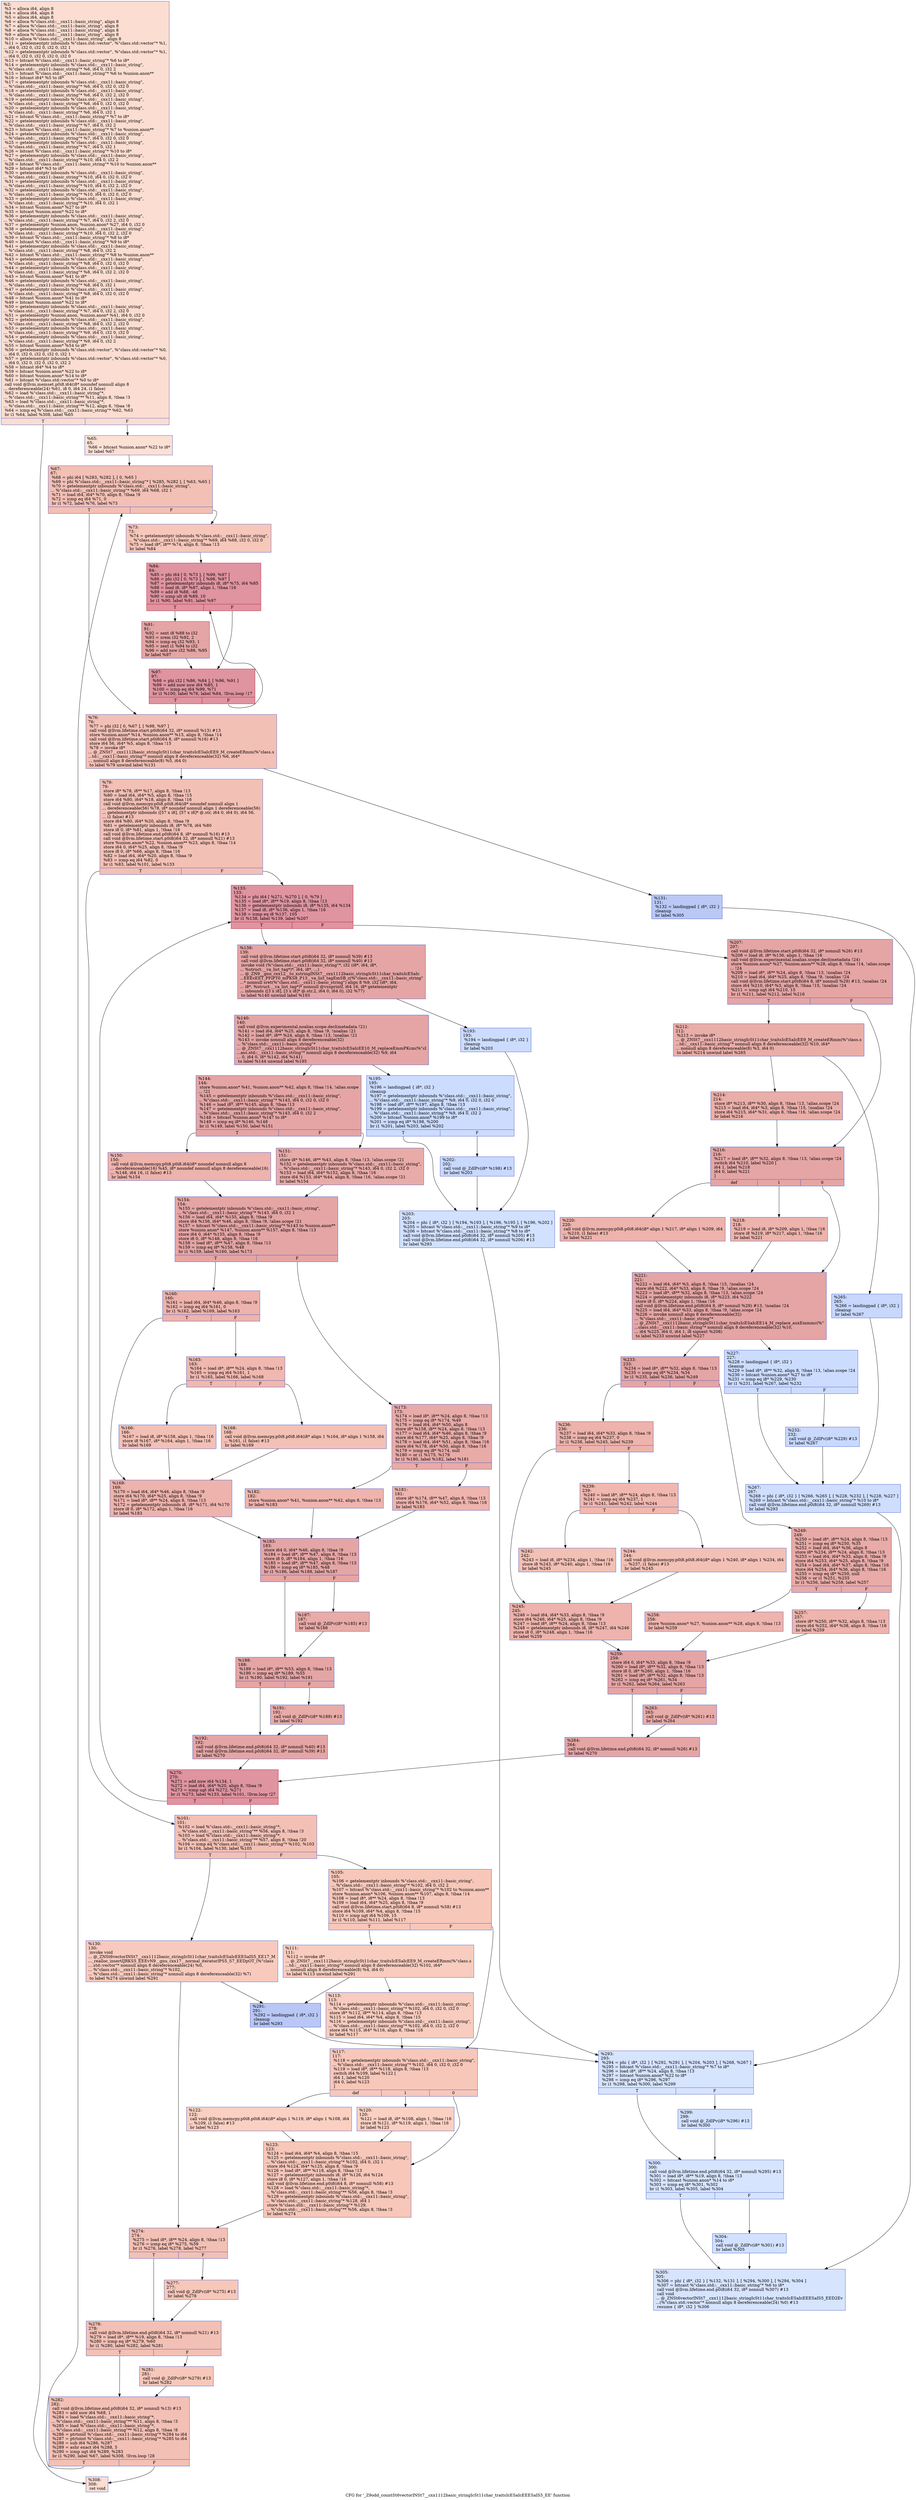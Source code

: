 digraph "CFG for '_Z9odd_countSt6vectorINSt7__cxx1112basic_stringIcSt11char_traitsIcESaIcEEESaIS5_EE' function" {
	label="CFG for '_Z9odd_countSt6vectorINSt7__cxx1112basic_stringIcSt11char_traitsIcESaIcEEESaIS5_EE' function";

	Node0x5573c1c7bbe0 [shape=record,color="#3d50c3ff", style=filled, fillcolor="#f7b39670",label="{%2:\l  %3 = alloca i64, align 8\l  %4 = alloca i64, align 8\l  %5 = alloca i64, align 8\l  %6 = alloca %\"class.std::__cxx11::basic_string\", align 8\l  %7 = alloca %\"class.std::__cxx11::basic_string\", align 8\l  %8 = alloca %\"class.std::__cxx11::basic_string\", align 8\l  %9 = alloca %\"class.std::__cxx11::basic_string\", align 8\l  %10 = alloca %\"class.std::__cxx11::basic_string\", align 8\l  %11 = getelementptr inbounds %\"class.std::vector\", %\"class.std::vector\"* %1,\l... i64 0, i32 0, i32 0, i32 0, i32 1\l  %12 = getelementptr inbounds %\"class.std::vector\", %\"class.std::vector\"* %1,\l... i64 0, i32 0, i32 0, i32 0, i32 0\l  %13 = bitcast %\"class.std::__cxx11::basic_string\"* %6 to i8*\l  %14 = getelementptr inbounds %\"class.std::__cxx11::basic_string\",\l... %\"class.std::__cxx11::basic_string\"* %6, i64 0, i32 2\l  %15 = bitcast %\"class.std::__cxx11::basic_string\"* %6 to %union.anon**\l  %16 = bitcast i64* %5 to i8*\l  %17 = getelementptr inbounds %\"class.std::__cxx11::basic_string\",\l... %\"class.std::__cxx11::basic_string\"* %6, i64 0, i32 0, i32 0\l  %18 = getelementptr inbounds %\"class.std::__cxx11::basic_string\",\l... %\"class.std::__cxx11::basic_string\"* %6, i64 0, i32 2, i32 0\l  %19 = getelementptr inbounds %\"class.std::__cxx11::basic_string\",\l... %\"class.std::__cxx11::basic_string\"* %6, i64 0, i32 0, i32 0\l  %20 = getelementptr inbounds %\"class.std::__cxx11::basic_string\",\l... %\"class.std::__cxx11::basic_string\"* %6, i64 0, i32 1\l  %21 = bitcast %\"class.std::__cxx11::basic_string\"* %7 to i8*\l  %22 = getelementptr inbounds %\"class.std::__cxx11::basic_string\",\l... %\"class.std::__cxx11::basic_string\"* %7, i64 0, i32 2\l  %23 = bitcast %\"class.std::__cxx11::basic_string\"* %7 to %union.anon**\l  %24 = getelementptr inbounds %\"class.std::__cxx11::basic_string\",\l... %\"class.std::__cxx11::basic_string\"* %7, i64 0, i32 0, i32 0\l  %25 = getelementptr inbounds %\"class.std::__cxx11::basic_string\",\l... %\"class.std::__cxx11::basic_string\"* %7, i64 0, i32 1\l  %26 = bitcast %\"class.std::__cxx11::basic_string\"* %10 to i8*\l  %27 = getelementptr inbounds %\"class.std::__cxx11::basic_string\",\l... %\"class.std::__cxx11::basic_string\"* %10, i64 0, i32 2\l  %28 = bitcast %\"class.std::__cxx11::basic_string\"* %10 to %union.anon**\l  %29 = bitcast i64* %3 to i8*\l  %30 = getelementptr inbounds %\"class.std::__cxx11::basic_string\",\l... %\"class.std::__cxx11::basic_string\"* %10, i64 0, i32 0, i32 0\l  %31 = getelementptr inbounds %\"class.std::__cxx11::basic_string\",\l... %\"class.std::__cxx11::basic_string\"* %10, i64 0, i32 2, i32 0\l  %32 = getelementptr inbounds %\"class.std::__cxx11::basic_string\",\l... %\"class.std::__cxx11::basic_string\"* %10, i64 0, i32 0, i32 0\l  %33 = getelementptr inbounds %\"class.std::__cxx11::basic_string\",\l... %\"class.std::__cxx11::basic_string\"* %10, i64 0, i32 1\l  %34 = bitcast %union.anon* %27 to i8*\l  %35 = bitcast %union.anon* %22 to i8*\l  %36 = getelementptr inbounds %\"class.std::__cxx11::basic_string\",\l... %\"class.std::__cxx11::basic_string\"* %7, i64 0, i32 2, i32 0\l  %37 = getelementptr %union.anon, %union.anon* %27, i64 0, i32 0\l  %38 = getelementptr inbounds %\"class.std::__cxx11::basic_string\",\l... %\"class.std::__cxx11::basic_string\"* %10, i64 0, i32 2, i32 0\l  %39 = bitcast %\"class.std::__cxx11::basic_string\"* %8 to i8*\l  %40 = bitcast %\"class.std::__cxx11::basic_string\"* %9 to i8*\l  %41 = getelementptr inbounds %\"class.std::__cxx11::basic_string\",\l... %\"class.std::__cxx11::basic_string\"* %8, i64 0, i32 2\l  %42 = bitcast %\"class.std::__cxx11::basic_string\"* %8 to %union.anon**\l  %43 = getelementptr inbounds %\"class.std::__cxx11::basic_string\",\l... %\"class.std::__cxx11::basic_string\"* %8, i64 0, i32 0, i32 0\l  %44 = getelementptr inbounds %\"class.std::__cxx11::basic_string\",\l... %\"class.std::__cxx11::basic_string\"* %8, i64 0, i32 2, i32 0\l  %45 = bitcast %union.anon* %41 to i8*\l  %46 = getelementptr inbounds %\"class.std::__cxx11::basic_string\",\l... %\"class.std::__cxx11::basic_string\"* %8, i64 0, i32 1\l  %47 = getelementptr inbounds %\"class.std::__cxx11::basic_string\",\l... %\"class.std::__cxx11::basic_string\"* %8, i64 0, i32 0, i32 0\l  %48 = bitcast %union.anon* %41 to i8*\l  %49 = bitcast %union.anon* %22 to i8*\l  %50 = getelementptr inbounds %\"class.std::__cxx11::basic_string\",\l... %\"class.std::__cxx11::basic_string\"* %7, i64 0, i32 2, i32 0\l  %51 = getelementptr %union.anon, %union.anon* %41, i64 0, i32 0\l  %52 = getelementptr inbounds %\"class.std::__cxx11::basic_string\",\l... %\"class.std::__cxx11::basic_string\"* %8, i64 0, i32 2, i32 0\l  %53 = getelementptr inbounds %\"class.std::__cxx11::basic_string\",\l... %\"class.std::__cxx11::basic_string\"* %9, i64 0, i32 0, i32 0\l  %54 = getelementptr inbounds %\"class.std::__cxx11::basic_string\",\l... %\"class.std::__cxx11::basic_string\"* %9, i64 0, i32 2\l  %55 = bitcast %union.anon* %54 to i8*\l  %56 = getelementptr inbounds %\"class.std::vector\", %\"class.std::vector\"* %0,\l... i64 0, i32 0, i32 0, i32 0, i32 1\l  %57 = getelementptr inbounds %\"class.std::vector\", %\"class.std::vector\"* %0,\l... i64 0, i32 0, i32 0, i32 0, i32 2\l  %58 = bitcast i64* %4 to i8*\l  %59 = bitcast %union.anon* %22 to i8*\l  %60 = bitcast %union.anon* %14 to i8*\l  %61 = bitcast %\"class.std::vector\"* %0 to i8*\l  call void @llvm.memset.p0i8.i64(i8* noundef nonnull align 8\l... dereferenceable(24) %61, i8 0, i64 24, i1 false)\l  %62 = load %\"class.std::__cxx11::basic_string\"*,\l... %\"class.std::__cxx11::basic_string\"** %11, align 8, !tbaa !3\l  %63 = load %\"class.std::__cxx11::basic_string\"*,\l... %\"class.std::__cxx11::basic_string\"** %12, align 8, !tbaa !8\l  %64 = icmp eq %\"class.std::__cxx11::basic_string\"* %62, %63\l  br i1 %64, label %308, label %65\l|{<s0>T|<s1>F}}"];
	Node0x5573c1c7bbe0:s0 -> Node0x5573c1c7fd00;
	Node0x5573c1c7bbe0:s1 -> Node0x5573c1c7fd90;
	Node0x5573c1c7fd90 [shape=record,color="#3d50c3ff", style=filled, fillcolor="#f7b99e70",label="{%65:\l65:                                               \l  %66 = bitcast %union.anon* %22 to i8*\l  br label %67\l}"];
	Node0x5573c1c7fd90 -> Node0x5573c1c7ff40;
	Node0x5573c1c7ff40 [shape=record,color="#3d50c3ff", style=filled, fillcolor="#e5705870",label="{%67:\l67:                                               \l  %68 = phi i64 [ %283, %282 ], [ 0, %65 ]\l  %69 = phi %\"class.std::__cxx11::basic_string\"* [ %285, %282 ], [ %63, %65 ]\l  %70 = getelementptr inbounds %\"class.std::__cxx11::basic_string\",\l... %\"class.std::__cxx11::basic_string\"* %69, i64 %68, i32 1\l  %71 = load i64, i64* %70, align 8, !tbaa !9\l  %72 = icmp eq i64 %71, 0\l  br i1 %72, label %76, label %73\l|{<s0>T|<s1>F}}"];
	Node0x5573c1c7ff40:s0 -> Node0x5573c1c80540;
	Node0x5573c1c7ff40:s1 -> Node0x5573c1c805d0;
	Node0x5573c1c805d0 [shape=record,color="#3d50c3ff", style=filled, fillcolor="#ec7f6370",label="{%73:\l73:                                               \l  %74 = getelementptr inbounds %\"class.std::__cxx11::basic_string\",\l... %\"class.std::__cxx11::basic_string\"* %69, i64 %68, i32 0, i32 0\l  %75 = load i8*, i8** %74, align 8, !tbaa !13\l  br label %84\l}"];
	Node0x5573c1c805d0 -> Node0x5573c1c80940;
	Node0x5573c1c80540 [shape=record,color="#3d50c3ff", style=filled, fillcolor="#e5705870",label="{%76:\l76:                                               \l  %77 = phi i32 [ 0, %67 ], [ %98, %97 ]\l  call void @llvm.lifetime.start.p0i8(i64 32, i8* nonnull %13) #13\l  store %union.anon* %14, %union.anon** %15, align 8, !tbaa !14\l  call void @llvm.lifetime.start.p0i8(i64 8, i8* nonnull %16) #13\l  store i64 56, i64* %5, align 8, !tbaa !15\l  %78 = invoke i8*\l... @_ZNSt7__cxx1112basic_stringIcSt11char_traitsIcESaIcEE9_M_createERmm(%\"class.s\l...td::__cxx11::basic_string\"* nonnull align 8 dereferenceable(32) %6, i64*\l... nonnull align 8 dereferenceable(8) %5, i64 0)\l          to label %79 unwind label %131\l}"];
	Node0x5573c1c80540 -> Node0x5573c1c814d0;
	Node0x5573c1c80540 -> Node0x5573c1c81560;
	Node0x5573c1c814d0 [shape=record,color="#3d50c3ff", style=filled, fillcolor="#e5705870",label="{%79:\l79:                                               \l  store i8* %78, i8** %17, align 8, !tbaa !13\l  %80 = load i64, i64* %5, align 8, !tbaa !15\l  store i64 %80, i64* %18, align 8, !tbaa !16\l  call void @llvm.memcpy.p0i8.p0i8.i64(i8* noundef nonnull align 1\l... dereferenceable(56) %78, i8* noundef nonnull align 1 dereferenceable(56)\l... getelementptr inbounds ([57 x i8], [57 x i8]* @.str, i64 0, i64 0), i64 56,\l... i1 false) #13\l  store i64 %80, i64* %20, align 8, !tbaa !9\l  %81 = getelementptr inbounds i8, i8* %78, i64 %80\l  store i8 0, i8* %81, align 1, !tbaa !16\l  call void @llvm.lifetime.end.p0i8(i64 8, i8* nonnull %16) #13\l  call void @llvm.lifetime.start.p0i8(i64 32, i8* nonnull %21) #13\l  store %union.anon* %22, %union.anon** %23, align 8, !tbaa !14\l  store i64 0, i64* %25, align 8, !tbaa !9\l  store i8 0, i8* %66, align 8, !tbaa !16\l  %82 = load i64, i64* %20, align 8, !tbaa !9\l  %83 = icmp eq i64 %82, 0\l  br i1 %83, label %101, label %133\l|{<s0>T|<s1>F}}"];
	Node0x5573c1c814d0:s0 -> Node0x5573c1c844b0;
	Node0x5573c1c814d0:s1 -> Node0x5573c1c84540;
	Node0x5573c1c80940 [shape=record,color="#b70d28ff", style=filled, fillcolor="#b70d2870",label="{%84:\l84:                                               \l  %85 = phi i64 [ 0, %73 ], [ %99, %97 ]\l  %86 = phi i32 [ 0, %73 ], [ %98, %97 ]\l  %87 = getelementptr inbounds i8, i8* %75, i64 %85\l  %88 = load i8, i8* %87, align 1, !tbaa !16\l  %89 = add i8 %88, -48\l  %90 = icmp ult i8 %89, 10\l  br i1 %90, label %91, label %97\l|{<s0>T|<s1>F}}"];
	Node0x5573c1c80940:s0 -> Node0x5573c1c84a40;
	Node0x5573c1c80940:s1 -> Node0x5573c1c80a70;
	Node0x5573c1c84a40 [shape=record,color="#3d50c3ff", style=filled, fillcolor="#c5333470",label="{%91:\l91:                                               \l  %92 = sext i8 %88 to i32\l  %93 = srem i32 %92, 2\l  %94 = icmp eq i32 %93, 1\l  %95 = zext i1 %94 to i32\l  %96 = add nsw i32 %86, %95\l  br label %97\l}"];
	Node0x5573c1c84a40 -> Node0x5573c1c80a70;
	Node0x5573c1c80a70 [shape=record,color="#b70d28ff", style=filled, fillcolor="#b70d2870",label="{%97:\l97:                                               \l  %98 = phi i32 [ %86, %84 ], [ %96, %91 ]\l  %99 = add nuw nsw i64 %85, 1\l  %100 = icmp eq i64 %99, %71\l  br i1 %100, label %76, label %84, !llvm.loop !17\l|{<s0>T|<s1>F}}"];
	Node0x5573c1c80a70:s0 -> Node0x5573c1c80540;
	Node0x5573c1c80a70:s1 -> Node0x5573c1c80940;
	Node0x5573c1c844b0 [shape=record,color="#3d50c3ff", style=filled, fillcolor="#e5705870",label="{%101:\l101:                                              \l  %102 = load %\"class.std::__cxx11::basic_string\"*,\l... %\"class.std::__cxx11::basic_string\"** %56, align 8, !tbaa !3\l  %103 = load %\"class.std::__cxx11::basic_string\"*,\l... %\"class.std::__cxx11::basic_string\"** %57, align 8, !tbaa !20\l  %104 = icmp eq %\"class.std::__cxx11::basic_string\"* %102, %103\l  br i1 %104, label %130, label %105\l|{<s0>T|<s1>F}}"];
	Node0x5573c1c844b0:s0 -> Node0x5573c1c85980;
	Node0x5573c1c844b0:s1 -> Node0x5573c1c859d0;
	Node0x5573c1c859d0 [shape=record,color="#3d50c3ff", style=filled, fillcolor="#ec7f6370",label="{%105:\l105:                                              \l  %106 = getelementptr inbounds %\"class.std::__cxx11::basic_string\",\l... %\"class.std::__cxx11::basic_string\"* %102, i64 0, i32 2\l  %107 = bitcast %\"class.std::__cxx11::basic_string\"* %102 to %union.anon**\l  store %union.anon* %106, %union.anon** %107, align 8, !tbaa !14\l  %108 = load i8*, i8** %24, align 8, !tbaa !13\l  %109 = load i64, i64* %25, align 8, !tbaa !9\l  call void @llvm.lifetime.start.p0i8(i64 8, i8* nonnull %58) #13\l  store i64 %109, i64* %4, align 8, !tbaa !15\l  %110 = icmp ugt i64 %109, 15\l  br i1 %110, label %111, label %117\l|{<s0>T|<s1>F}}"];
	Node0x5573c1c859d0:s0 -> Node0x5573c1c86070;
	Node0x5573c1c859d0:s1 -> Node0x5573c1c860c0;
	Node0x5573c1c86070 [shape=record,color="#3d50c3ff", style=filled, fillcolor="#f08b6e70",label="{%111:\l111:                                              \l  %112 = invoke i8*\l... @_ZNSt7__cxx1112basic_stringIcSt11char_traitsIcESaIcEE9_M_createERmm(%\"class.s\l...td::__cxx11::basic_string\"* nonnull align 8 dereferenceable(32) %102, i64*\l... nonnull align 8 dereferenceable(8) %4, i64 0)\l          to label %113 unwind label %291\l}"];
	Node0x5573c1c86070 -> Node0x5573c1c86250;
	Node0x5573c1c86070 -> Node0x5573c1c862a0;
	Node0x5573c1c86250 [shape=record,color="#3d50c3ff", style=filled, fillcolor="#f08b6e70",label="{%113:\l113:                                              \l  %114 = getelementptr inbounds %\"class.std::__cxx11::basic_string\",\l... %\"class.std::__cxx11::basic_string\"* %102, i64 0, i32 0, i32 0\l  store i8* %112, i8** %114, align 8, !tbaa !13\l  %115 = load i64, i64* %4, align 8, !tbaa !15\l  %116 = getelementptr inbounds %\"class.std::__cxx11::basic_string\",\l... %\"class.std::__cxx11::basic_string\"* %102, i64 0, i32 2, i32 0\l  store i64 %115, i64* %116, align 8, !tbaa !16\l  br label %117\l}"];
	Node0x5573c1c86250 -> Node0x5573c1c860c0;
	Node0x5573c1c860c0 [shape=record,color="#3d50c3ff", style=filled, fillcolor="#ec7f6370",label="{%117:\l117:                                              \l  %118 = getelementptr inbounds %\"class.std::__cxx11::basic_string\",\l... %\"class.std::__cxx11::basic_string\"* %102, i64 0, i32 0, i32 0\l  %119 = load i8*, i8** %118, align 8, !tbaa !13\l  switch i64 %109, label %122 [\l    i64 1, label %120\l    i64 0, label %123\l  ]\l|{<s0>def|<s1>1|<s2>0}}"];
	Node0x5573c1c860c0:s0 -> Node0x5573c1c86200;
	Node0x5573c1c860c0:s1 -> Node0x5573c1c869b0;
	Node0x5573c1c860c0:s2 -> Node0x5573c1c86a00;
	Node0x5573c1c869b0 [shape=record,color="#3d50c3ff", style=filled, fillcolor="#f3947570",label="{%120:\l120:                                              \l  %121 = load i8, i8* %108, align 1, !tbaa !16\l  store i8 %121, i8* %119, align 1, !tbaa !16\l  br label %123\l}"];
	Node0x5573c1c869b0 -> Node0x5573c1c86a00;
	Node0x5573c1c86200 [shape=record,color="#3d50c3ff", style=filled, fillcolor="#f3947570",label="{%122:\l122:                                              \l  call void @llvm.memcpy.p0i8.p0i8.i64(i8* align 1 %119, i8* align 1 %108, i64\l... %109, i1 false) #13\l  br label %123\l}"];
	Node0x5573c1c86200 -> Node0x5573c1c86a00;
	Node0x5573c1c86a00 [shape=record,color="#3d50c3ff", style=filled, fillcolor="#ec7f6370",label="{%123:\l123:                                              \l  %124 = load i64, i64* %4, align 8, !tbaa !15\l  %125 = getelementptr inbounds %\"class.std::__cxx11::basic_string\",\l... %\"class.std::__cxx11::basic_string\"* %102, i64 0, i32 1\l  store i64 %124, i64* %125, align 8, !tbaa !9\l  %126 = load i8*, i8** %118, align 8, !tbaa !13\l  %127 = getelementptr inbounds i8, i8* %126, i64 %124\l  store i8 0, i8* %127, align 1, !tbaa !16\l  call void @llvm.lifetime.end.p0i8(i64 8, i8* nonnull %58) #13\l  %128 = load %\"class.std::__cxx11::basic_string\"*,\l... %\"class.std::__cxx11::basic_string\"** %56, align 8, !tbaa !3\l  %129 = getelementptr inbounds %\"class.std::__cxx11::basic_string\",\l... %\"class.std::__cxx11::basic_string\"* %128, i64 1\l  store %\"class.std::__cxx11::basic_string\"* %129,\l... %\"class.std::__cxx11::basic_string\"** %56, align 8, !tbaa !3\l  br label %274\l}"];
	Node0x5573c1c86a00 -> Node0x5573c1c87d70;
	Node0x5573c1c85980 [shape=record,color="#3d50c3ff", style=filled, fillcolor="#ef886b70",label="{%130:\l130:                                              \l  invoke void\l... @_ZNSt6vectorINSt7__cxx1112basic_stringIcSt11char_traitsIcESaIcEEESaIS5_EE17_M\l..._realloc_insertIJRKS5_EEEvN9__gnu_cxx17__normal_iteratorIPS5_S7_EEDpOT_(%\"class\l....std::vector\"* nonnull align 8 dereferenceable(24) %0,\l... %\"class.std::__cxx11::basic_string\"* %102,\l... %\"class.std::__cxx11::basic_string\"* nonnull align 8 dereferenceable(32) %7)\l          to label %274 unwind label %291\l}"];
	Node0x5573c1c85980 -> Node0x5573c1c87d70;
	Node0x5573c1c85980 -> Node0x5573c1c862a0;
	Node0x5573c1c81560 [shape=record,color="#3d50c3ff", style=filled, fillcolor="#6282ea70",label="{%131:\l131:                                              \l  %132 = landingpad \{ i8*, i32 \}\l          cleanup\l  br label %305\l}"];
	Node0x5573c1c81560 -> Node0x5573c1c88270;
	Node0x5573c1c84540 [shape=record,color="#b70d28ff", style=filled, fillcolor="#b70d2870",label="{%133:\l133:                                              \l  %134 = phi i64 [ %271, %270 ], [ 0, %79 ]\l  %135 = load i8*, i8** %19, align 8, !tbaa !13\l  %136 = getelementptr inbounds i8, i8* %135, i64 %134\l  %137 = load i8, i8* %136, align 1, !tbaa !16\l  %138 = icmp eq i8 %137, 105\l  br i1 %138, label %139, label %207\l|{<s0>T|<s1>F}}"];
	Node0x5573c1c84540:s0 -> Node0x5573c1c885d0;
	Node0x5573c1c84540:s1 -> Node0x5573c1c88620;
	Node0x5573c1c885d0 [shape=record,color="#3d50c3ff", style=filled, fillcolor="#c5333470",label="{%139:\l139:                                              \l  call void @llvm.lifetime.start.p0i8(i64 32, i8* nonnull %39) #13\l  call void @llvm.lifetime.start.p0i8(i64 32, i8* nonnull %40) #13\l  invoke void (%\"class.std::__cxx11::basic_string\"*, i32 (i8*, i64, i8*,\l... %struct.__va_list_tag*)*, i64, i8*, ...)\l... @_ZN9__gnu_cxx12__to_xstringINSt7__cxx1112basic_stringIcSt11char_traitsIcESaIc\l...EEEcEET_PFiPT0_mPKS8_P13__va_list_tagEmSB_z(%\"class.std::__cxx11::basic_string\"\l...* nonnull sret(%\"class.std::__cxx11::basic_string\") align 8 %9, i32 (i8*, i64,\l... i8*, %struct.__va_list_tag*)* nonnull @vsnprintf, i64 16, i8* getelementptr\l... inbounds ([3 x i8], [3 x i8]* @.str.2, i64 0, i64 0), i32 %77)\l          to label %140 unwind label %193\l}"];
	Node0x5573c1c885d0 -> Node0x5573c1c88ca0;
	Node0x5573c1c885d0 -> Node0x5573c1c88cf0;
	Node0x5573c1c88ca0 [shape=record,color="#3d50c3ff", style=filled, fillcolor="#c5333470",label="{%140:\l140:                                              \l  call void @llvm.experimental.noalias.scope.decl(metadata !21)\l  %141 = load i64, i64* %25, align 8, !tbaa !9, !noalias !21\l  %142 = load i8*, i8** %24, align 8, !tbaa !13, !noalias !21\l  %143 = invoke nonnull align 8 dereferenceable(32)\l... %\"class.std::__cxx11::basic_string\"*\l... @_ZNSt7__cxx1112basic_stringIcSt11char_traitsIcESaIcEE10_M_replaceEmmPKcm(%\"cl\l...ass.std::__cxx11::basic_string\"* nonnull align 8 dereferenceable(32) %9, i64\l... 0, i64 0, i8* %142, i64 %141)\l          to label %144 unwind label %195\l}"];
	Node0x5573c1c88ca0 -> Node0x5573c1c89b80;
	Node0x5573c1c88ca0 -> Node0x5573c1c89c10;
	Node0x5573c1c89b80 [shape=record,color="#3d50c3ff", style=filled, fillcolor="#c5333470",label="{%144:\l144:                                              \l  store %union.anon* %41, %union.anon** %42, align 8, !tbaa !14, !alias.scope\l... !21\l  %145 = getelementptr inbounds %\"class.std::__cxx11::basic_string\",\l... %\"class.std::__cxx11::basic_string\"* %143, i64 0, i32 0, i32 0\l  %146 = load i8*, i8** %145, align 8, !tbaa !13\l  %147 = getelementptr inbounds %\"class.std::__cxx11::basic_string\",\l... %\"class.std::__cxx11::basic_string\"* %143, i64 0, i32 2\l  %148 = bitcast %union.anon* %147 to i8*\l  %149 = icmp eq i8* %146, %148\l  br i1 %149, label %150, label %151\l|{<s0>T|<s1>F}}"];
	Node0x5573c1c89b80:s0 -> Node0x5573c1c8a360;
	Node0x5573c1c89b80:s1 -> Node0x5573c1c8a3f0;
	Node0x5573c1c8a360 [shape=record,color="#3d50c3ff", style=filled, fillcolor="#d6524470",label="{%150:\l150:                                              \l  call void @llvm.memcpy.p0i8.p0i8.i64(i8* noundef nonnull align 8\l... dereferenceable(16) %45, i8* noundef nonnull align 8 dereferenceable(16)\l... %148, i64 16, i1 false) #13\l  br label %154\l}"];
	Node0x5573c1c8a360 -> Node0x5573c1c8a700;
	Node0x5573c1c8a3f0 [shape=record,color="#3d50c3ff", style=filled, fillcolor="#cc403a70",label="{%151:\l151:                                              \l  store i8* %146, i8** %43, align 8, !tbaa !13, !alias.scope !21\l  %152 = getelementptr inbounds %\"class.std::__cxx11::basic_string\",\l... %\"class.std::__cxx11::basic_string\"* %143, i64 0, i32 2, i32 0\l  %153 = load i64, i64* %152, align 8, !tbaa !16\l  store i64 %153, i64* %44, align 8, !tbaa !16, !alias.scope !21\l  br label %154\l}"];
	Node0x5573c1c8a3f0 -> Node0x5573c1c8a700;
	Node0x5573c1c8a700 [shape=record,color="#3d50c3ff", style=filled, fillcolor="#c5333470",label="{%154:\l154:                                              \l  %155 = getelementptr inbounds %\"class.std::__cxx11::basic_string\",\l... %\"class.std::__cxx11::basic_string\"* %143, i64 0, i32 1\l  %156 = load i64, i64* %155, align 8, !tbaa !9\l  store i64 %156, i64* %46, align 8, !tbaa !9, !alias.scope !21\l  %157 = bitcast %\"class.std::__cxx11::basic_string\"* %143 to %union.anon**\l  store %union.anon* %147, %union.anon** %157, align 8, !tbaa !13\l  store i64 0, i64* %155, align 8, !tbaa !9\l  store i8 0, i8* %148, align 8, !tbaa !16\l  %158 = load i8*, i8** %47, align 8, !tbaa !13\l  %159 = icmp eq i8* %158, %48\l  br i1 %159, label %160, label %173\l|{<s0>T|<s1>F}}"];
	Node0x5573c1c8a700:s0 -> Node0x5573c1c7ee50;
	Node0x5573c1c8a700:s1 -> Node0x5573c1c7eee0;
	Node0x5573c1c7ee50 [shape=record,color="#3d50c3ff", style=filled, fillcolor="#d6524470",label="{%160:\l160:                                              \l  %161 = load i64, i64* %46, align 8, !tbaa !9\l  %162 = icmp eq i64 %161, 0\l  br i1 %162, label %169, label %163\l|{<s0>T|<s1>F}}"];
	Node0x5573c1c7ee50:s0 -> Node0x5573c1c7f120;
	Node0x5573c1c7ee50:s1 -> Node0x5573c1c7f170;
	Node0x5573c1c7f170 [shape=record,color="#3d50c3ff", style=filled, fillcolor="#dc5d4a70",label="{%163:\l163:                                              \l  %164 = load i8*, i8** %24, align 8, !tbaa !13\l  %165 = icmp eq i64 %161, 1\l  br i1 %165, label %166, label %168\l|{<s0>T|<s1>F}}"];
	Node0x5573c1c7f170:s0 -> Node0x5573c1c7f3b0;
	Node0x5573c1c7f170:s1 -> Node0x5573c1c7f400;
	Node0x5573c1c7f3b0 [shape=record,color="#3d50c3ff", style=filled, fillcolor="#e5705870",label="{%166:\l166:                                              \l  %167 = load i8, i8* %158, align 1, !tbaa !16\l  store i8 %167, i8* %164, align 1, !tbaa !16\l  br label %169\l}"];
	Node0x5573c1c7f3b0 -> Node0x5573c1c7f120;
	Node0x5573c1c7f400 [shape=record,color="#3d50c3ff", style=filled, fillcolor="#e5705870",label="{%168:\l168:                                              \l  call void @llvm.memcpy.p0i8.p0i8.i64(i8* align 1 %164, i8* align 1 %158, i64\l... %161, i1 false) #13\l  br label %169\l}"];
	Node0x5573c1c7f400 -> Node0x5573c1c7f120;
	Node0x5573c1c7f120 [shape=record,color="#3d50c3ff", style=filled, fillcolor="#d6524470",label="{%169:\l169:                                              \l  %170 = load i64, i64* %46, align 8, !tbaa !9\l  store i64 %170, i64* %25, align 8, !tbaa !9\l  %171 = load i8*, i8** %24, align 8, !tbaa !13\l  %172 = getelementptr inbounds i8, i8* %171, i64 %170\l  store i8 0, i8* %172, align 1, !tbaa !16\l  br label %183\l}"];
	Node0x5573c1c7f120 -> Node0x5573c1c8c6a0;
	Node0x5573c1c7eee0 [shape=record,color="#3d50c3ff", style=filled, fillcolor="#cc403a70",label="{%173:\l173:                                              \l  %174 = load i8*, i8** %24, align 8, !tbaa !13\l  %175 = icmp eq i8* %174, %49\l  %176 = load i64, i64* %50, align 8\l  store i8* %158, i8** %24, align 8, !tbaa !13\l  %177 = load i64, i64* %46, align 8, !tbaa !9\l  store i64 %177, i64* %25, align 8, !tbaa !9\l  %178 = load i64, i64* %51, align 8, !tbaa !16\l  store i64 %178, i64* %50, align 8, !tbaa !16\l  %179 = icmp eq i8* %174, null\l  %180 = or i1 %175, %179\l  br i1 %180, label %182, label %181\l|{<s0>T|<s1>F}}"];
	Node0x5573c1c7eee0:s0 -> Node0x5573c1c8cc80;
	Node0x5573c1c7eee0:s1 -> Node0x5573c1c8ccd0;
	Node0x5573c1c8ccd0 [shape=record,color="#3d50c3ff", style=filled, fillcolor="#d8564670",label="{%181:\l181:                                              \l  store i8* %174, i8** %47, align 8, !tbaa !13\l  store i64 %176, i64* %52, align 8, !tbaa !16\l  br label %183\l}"];
	Node0x5573c1c8ccd0 -> Node0x5573c1c8c6a0;
	Node0x5573c1c8cc80 [shape=record,color="#3d50c3ff", style=filled, fillcolor="#d8564670",label="{%182:\l182:                                              \l  store %union.anon* %41, %union.anon** %42, align 8, !tbaa !13\l  br label %183\l}"];
	Node0x5573c1c8cc80 -> Node0x5573c1c8c6a0;
	Node0x5573c1c8c6a0 [shape=record,color="#3d50c3ff", style=filled, fillcolor="#c5333470",label="{%183:\l183:                                              \l  store i64 0, i64* %46, align 8, !tbaa !9\l  %184 = load i8*, i8** %47, align 8, !tbaa !13\l  store i8 0, i8* %184, align 1, !tbaa !16\l  %185 = load i8*, i8** %47, align 8, !tbaa !13\l  %186 = icmp eq i8* %185, %48\l  br i1 %186, label %188, label %187\l|{<s0>T|<s1>F}}"];
	Node0x5573c1c8c6a0:s0 -> Node0x5573c1c8d700;
	Node0x5573c1c8c6a0:s1 -> Node0x5573c1c8d750;
	Node0x5573c1c8d750 [shape=record,color="#3d50c3ff", style=filled, fillcolor="#cc403a70",label="{%187:\l187:                                              \l  call void @_ZdlPv(i8* %185) #13\l  br label %188\l}"];
	Node0x5573c1c8d750 -> Node0x5573c1c8d700;
	Node0x5573c1c8d700 [shape=record,color="#3d50c3ff", style=filled, fillcolor="#c5333470",label="{%188:\l188:                                              \l  %189 = load i8*, i8** %53, align 8, !tbaa !13\l  %190 = icmp eq i8* %189, %55\l  br i1 %190, label %192, label %191\l|{<s0>T|<s1>F}}"];
	Node0x5573c1c8d700:s0 -> Node0x5573c1c8dbc0;
	Node0x5573c1c8d700:s1 -> Node0x5573c1c8dc10;
	Node0x5573c1c8dc10 [shape=record,color="#3d50c3ff", style=filled, fillcolor="#cc403a70",label="{%191:\l191:                                              \l  call void @_ZdlPv(i8* %189) #13\l  br label %192\l}"];
	Node0x5573c1c8dc10 -> Node0x5573c1c8dbc0;
	Node0x5573c1c8dbc0 [shape=record,color="#3d50c3ff", style=filled, fillcolor="#c5333470",label="{%192:\l192:                                              \l  call void @llvm.lifetime.end.p0i8(i64 32, i8* nonnull %40) #13\l  call void @llvm.lifetime.end.p0i8(i64 32, i8* nonnull %39) #13\l  br label %270\l}"];
	Node0x5573c1c8dbc0 -> Node0x5573c1c88330;
	Node0x5573c1c88cf0 [shape=record,color="#3d50c3ff", style=filled, fillcolor="#8caffe70",label="{%193:\l193:                                              \l  %194 = landingpad \{ i8*, i32 \}\l          cleanup\l  br label %203\l}"];
	Node0x5573c1c88cf0 -> Node0x5573c1c8e200;
	Node0x5573c1c89c10 [shape=record,color="#3d50c3ff", style=filled, fillcolor="#8caffe70",label="{%195:\l195:                                              \l  %196 = landingpad \{ i8*, i32 \}\l          cleanup\l  %197 = getelementptr inbounds %\"class.std::__cxx11::basic_string\",\l... %\"class.std::__cxx11::basic_string\"* %9, i64 0, i32 0, i32 0\l  %198 = load i8*, i8** %197, align 8, !tbaa !13\l  %199 = getelementptr inbounds %\"class.std::__cxx11::basic_string\",\l... %\"class.std::__cxx11::basic_string\"* %9, i64 0, i32 2\l  %200 = bitcast %union.anon* %199 to i8*\l  %201 = icmp eq i8* %198, %200\l  br i1 %201, label %203, label %202\l|{<s0>T|<s1>F}}"];
	Node0x5573c1c89c10:s0 -> Node0x5573c1c8e200;
	Node0x5573c1c89c10:s1 -> Node0x5573c1c8e620;
	Node0x5573c1c8e620 [shape=record,color="#3d50c3ff", style=filled, fillcolor="#85a8fc70",label="{%202:\l202:                                              \l  call void @_ZdlPv(i8* %198) #13\l  br label %203\l}"];
	Node0x5573c1c8e620 -> Node0x5573c1c8e200;
	Node0x5573c1c8e200 [shape=record,color="#3d50c3ff", style=filled, fillcolor="#9abbff70",label="{%203:\l203:                                              \l  %204 = phi \{ i8*, i32 \} [ %194, %193 ], [ %196, %195 ], [ %196, %202 ]\l  %205 = bitcast %\"class.std::__cxx11::basic_string\"* %9 to i8*\l  %206 = bitcast %\"class.std::__cxx11::basic_string\"* %8 to i8*\l  call void @llvm.lifetime.end.p0i8(i64 32, i8* nonnull %205) #13\l  call void @llvm.lifetime.end.p0i8(i64 32, i8* nonnull %206) #13\l  br label %293\l}"];
	Node0x5573c1c8e200 -> Node0x5573c1c8ecf0;
	Node0x5573c1c88620 [shape=record,color="#3d50c3ff", style=filled, fillcolor="#c5333470",label="{%207:\l207:                                              \l  call void @llvm.lifetime.start.p0i8(i64 32, i8* nonnull %26) #13\l  %208 = load i8, i8* %136, align 1, !tbaa !16\l  call void @llvm.experimental.noalias.scope.decl(metadata !24)\l  store %union.anon* %27, %union.anon** %28, align 8, !tbaa !14, !alias.scope\l... !24\l  %209 = load i8*, i8** %24, align 8, !tbaa !13, !noalias !24\l  %210 = load i64, i64* %25, align 8, !tbaa !9, !noalias !24\l  call void @llvm.lifetime.start.p0i8(i64 8, i8* nonnull %29) #13, !noalias !24\l  store i64 %210, i64* %3, align 8, !tbaa !15, !noalias !24\l  %211 = icmp ugt i64 %210, 15\l  br i1 %211, label %212, label %216\l|{<s0>T|<s1>F}}"];
	Node0x5573c1c88620:s0 -> Node0x5573c1c8fae0;
	Node0x5573c1c88620:s1 -> Node0x5573c1c8fb70;
	Node0x5573c1c8fae0 [shape=record,color="#3d50c3ff", style=filled, fillcolor="#d0473d70",label="{%212:\l212:                                              \l  %213 = invoke i8*\l... @_ZNSt7__cxx1112basic_stringIcSt11char_traitsIcESaIcEE9_M_createERmm(%\"class.s\l...td::__cxx11::basic_string\"* nonnull align 8 dereferenceable(32) %10, i64*\l... nonnull align 8 dereferenceable(8) %3, i64 0)\l          to label %214 unwind label %265\l}"];
	Node0x5573c1c8fae0 -> Node0x5573c1c8fd00;
	Node0x5573c1c8fae0 -> Node0x5573c1c8fd50;
	Node0x5573c1c8fd00 [shape=record,color="#3d50c3ff", style=filled, fillcolor="#d0473d70",label="{%214:\l214:                                              \l  store i8* %213, i8** %30, align 8, !tbaa !13, !alias.scope !24\l  %215 = load i64, i64* %3, align 8, !tbaa !15, !noalias !24\l  store i64 %215, i64* %31, align 8, !tbaa !16, !alias.scope !24\l  br label %216\l}"];
	Node0x5573c1c8fd00 -> Node0x5573c1c8fb70;
	Node0x5573c1c8fb70 [shape=record,color="#3d50c3ff", style=filled, fillcolor="#c5333470",label="{%216:\l216:                                              \l  %217 = load i8*, i8** %32, align 8, !tbaa !13, !alias.scope !24\l  switch i64 %210, label %220 [\l    i64 1, label %218\l    i64 0, label %221\l  ]\l|{<s0>def|<s1>1|<s2>0}}"];
	Node0x5573c1c8fb70:s0 -> Node0x5573c1c8fcb0;
	Node0x5573c1c8fb70:s1 -> Node0x5573c1c90280;
	Node0x5573c1c8fb70:s2 -> Node0x5573c1c90310;
	Node0x5573c1c90280 [shape=record,color="#3d50c3ff", style=filled, fillcolor="#d6524470",label="{%218:\l218:                                              \l  %219 = load i8, i8* %209, align 1, !tbaa !16\l  store i8 %219, i8* %217, align 1, !tbaa !16\l  br label %221\l}"];
	Node0x5573c1c90280 -> Node0x5573c1c90310;
	Node0x5573c1c8fcb0 [shape=record,color="#3d50c3ff", style=filled, fillcolor="#d6524470",label="{%220:\l220:                                              \l  call void @llvm.memcpy.p0i8.p0i8.i64(i8* align 1 %217, i8* align 1 %209, i64\l... %210, i1 false) #13\l  br label %221\l}"];
	Node0x5573c1c8fcb0 -> Node0x5573c1c90310;
	Node0x5573c1c90310 [shape=record,color="#3d50c3ff", style=filled, fillcolor="#c5333470",label="{%221:\l221:                                              \l  %222 = load i64, i64* %3, align 8, !tbaa !15, !noalias !24\l  store i64 %222, i64* %33, align 8, !tbaa !9, !alias.scope !24\l  %223 = load i8*, i8** %32, align 8, !tbaa !13, !alias.scope !24\l  %224 = getelementptr inbounds i8, i8* %223, i64 %222\l  store i8 0, i8* %224, align 1, !tbaa !16\l  call void @llvm.lifetime.end.p0i8(i64 8, i8* nonnull %29) #13, !noalias !24\l  %225 = load i64, i64* %33, align 8, !tbaa !9, !alias.scope !24\l  %226 = invoke nonnull align 8 dereferenceable(32)\l... %\"class.std::__cxx11::basic_string\"*\l... @_ZNSt7__cxx1112basic_stringIcSt11char_traitsIcESaIcEE14_M_replace_auxEmmmc(%\"\l...class.std::__cxx11::basic_string\"* nonnull align 8 dereferenceable(32) %10,\l... i64 %225, i64 0, i64 1, i8 signext %208)\l          to label %233 unwind label %227\l}"];
	Node0x5573c1c90310 -> Node0x5573c1c90d30;
	Node0x5573c1c90310 -> Node0x5573c1c90dc0;
	Node0x5573c1c90dc0 [shape=record,color="#3d50c3ff", style=filled, fillcolor="#8caffe70",label="{%227:\l227:                                              \l  %228 = landingpad \{ i8*, i32 \}\l          cleanup\l  %229 = load i8*, i8** %32, align 8, !tbaa !13, !alias.scope !24\l  %230 = bitcast %union.anon* %27 to i8*\l  %231 = icmp eq i8* %229, %230\l  br i1 %231, label %267, label %232\l|{<s0>T|<s1>F}}"];
	Node0x5573c1c90dc0:s0 -> Node0x5573c1c91310;
	Node0x5573c1c90dc0:s1 -> Node0x5573c1c913a0;
	Node0x5573c1c913a0 [shape=record,color="#3d50c3ff", style=filled, fillcolor="#85a8fc70",label="{%232:\l232:                                              \l  call void @_ZdlPv(i8* %229) #13\l  br label %267\l}"];
	Node0x5573c1c913a0 -> Node0x5573c1c91310;
	Node0x5573c1c90d30 [shape=record,color="#3d50c3ff", style=filled, fillcolor="#c5333470",label="{%233:\l233:                                              \l  %234 = load i8*, i8** %32, align 8, !tbaa !13\l  %235 = icmp eq i8* %234, %34\l  br i1 %235, label %236, label %249\l|{<s0>T|<s1>F}}"];
	Node0x5573c1c90d30:s0 -> Node0x5573c1c91760;
	Node0x5573c1c90d30:s1 -> Node0x5573c1c917b0;
	Node0x5573c1c91760 [shape=record,color="#3d50c3ff", style=filled, fillcolor="#d6524470",label="{%236:\l236:                                              \l  %237 = load i64, i64* %33, align 8, !tbaa !9\l  %238 = icmp eq i64 %237, 0\l  br i1 %238, label %245, label %239\l|{<s0>T|<s1>F}}"];
	Node0x5573c1c91760:s0 -> Node0x5573c1c919b0;
	Node0x5573c1c91760:s1 -> Node0x5573c1c91a00;
	Node0x5573c1c91a00 [shape=record,color="#3d50c3ff", style=filled, fillcolor="#dc5d4a70",label="{%239:\l239:                                              \l  %240 = load i8*, i8** %24, align 8, !tbaa !13\l  %241 = icmp eq i64 %237, 1\l  br i1 %241, label %242, label %244\l|{<s0>T|<s1>F}}"];
	Node0x5573c1c91a00:s0 -> Node0x5573c1c91c40;
	Node0x5573c1c91a00:s1 -> Node0x5573c1c91c90;
	Node0x5573c1c91c40 [shape=record,color="#3d50c3ff", style=filled, fillcolor="#e5705870",label="{%242:\l242:                                              \l  %243 = load i8, i8* %234, align 1, !tbaa !16\l  store i8 %243, i8* %240, align 1, !tbaa !16\l  br label %245\l}"];
	Node0x5573c1c91c40 -> Node0x5573c1c919b0;
	Node0x5573c1c91c90 [shape=record,color="#3d50c3ff", style=filled, fillcolor="#e5705870",label="{%244:\l244:                                              \l  call void @llvm.memcpy.p0i8.p0i8.i64(i8* align 1 %240, i8* align 1 %234, i64\l... %237, i1 false) #13\l  br label %245\l}"];
	Node0x5573c1c91c90 -> Node0x5573c1c919b0;
	Node0x5573c1c919b0 [shape=record,color="#3d50c3ff", style=filled, fillcolor="#d6524470",label="{%245:\l245:                                              \l  %246 = load i64, i64* %33, align 8, !tbaa !9\l  store i64 %246, i64* %25, align 8, !tbaa !9\l  %247 = load i8*, i8** %24, align 8, !tbaa !13\l  %248 = getelementptr inbounds i8, i8* %247, i64 %246\l  store i8 0, i8* %248, align 1, !tbaa !16\l  br label %259\l}"];
	Node0x5573c1c919b0 -> Node0x5573c1c8b400;
	Node0x5573c1c917b0 [shape=record,color="#3d50c3ff", style=filled, fillcolor="#cc403a70",label="{%249:\l249:                                              \l  %250 = load i8*, i8** %24, align 8, !tbaa !13\l  %251 = icmp eq i8* %250, %35\l  %252 = load i64, i64* %36, align 8\l  store i8* %234, i8** %24, align 8, !tbaa !13\l  %253 = load i64, i64* %33, align 8, !tbaa !9\l  store i64 %253, i64* %25, align 8, !tbaa !9\l  %254 = load i64, i64* %37, align 8, !tbaa !16\l  store i64 %254, i64* %36, align 8, !tbaa !16\l  %255 = icmp eq i8* %250, null\l  %256 = or i1 %251, %255\l  br i1 %256, label %258, label %257\l|{<s0>T|<s1>F}}"];
	Node0x5573c1c917b0:s0 -> Node0x5573c1c87430;
	Node0x5573c1c917b0:s1 -> Node0x5573c1c87480;
	Node0x5573c1c87480 [shape=record,color="#3d50c3ff", style=filled, fillcolor="#d8564670",label="{%257:\l257:                                              \l  store i8* %250, i8** %32, align 8, !tbaa !13\l  store i64 %252, i64* %38, align 8, !tbaa !16\l  br label %259\l}"];
	Node0x5573c1c87480 -> Node0x5573c1c8b400;
	Node0x5573c1c87430 [shape=record,color="#3d50c3ff", style=filled, fillcolor="#d8564670",label="{%258:\l258:                                              \l  store %union.anon* %27, %union.anon** %28, align 8, !tbaa !13\l  br label %259\l}"];
	Node0x5573c1c87430 -> Node0x5573c1c8b400;
	Node0x5573c1c8b400 [shape=record,color="#3d50c3ff", style=filled, fillcolor="#c5333470",label="{%259:\l259:                                              \l  store i64 0, i64* %33, align 8, !tbaa !9\l  %260 = load i8*, i8** %32, align 8, !tbaa !13\l  store i8 0, i8* %260, align 1, !tbaa !16\l  %261 = load i8*, i8** %32, align 8, !tbaa !13\l  %262 = icmp eq i8* %261, %34\l  br i1 %262, label %264, label %263\l|{<s0>T|<s1>F}}"];
	Node0x5573c1c8b400:s0 -> Node0x5573c1c87aa0;
	Node0x5573c1c8b400:s1 -> Node0x5573c1c87af0;
	Node0x5573c1c87af0 [shape=record,color="#3d50c3ff", style=filled, fillcolor="#cc403a70",label="{%263:\l263:                                              \l  call void @_ZdlPv(i8* %261) #13\l  br label %264\l}"];
	Node0x5573c1c87af0 -> Node0x5573c1c87aa0;
	Node0x5573c1c87aa0 [shape=record,color="#3d50c3ff", style=filled, fillcolor="#c5333470",label="{%264:\l264:                                              \l  call void @llvm.lifetime.end.p0i8(i64 32, i8* nonnull %26) #13\l  br label %270\l}"];
	Node0x5573c1c87aa0 -> Node0x5573c1c88330;
	Node0x5573c1c8fd50 [shape=record,color="#3d50c3ff", style=filled, fillcolor="#81a4fb70",label="{%265:\l265:                                              \l  %266 = landingpad \{ i8*, i32 \}\l          cleanup\l  br label %267\l}"];
	Node0x5573c1c8fd50 -> Node0x5573c1c91310;
	Node0x5573c1c91310 [shape=record,color="#3d50c3ff", style=filled, fillcolor="#93b5fe70",label="{%267:\l267:                                              \l  %268 = phi \{ i8*, i32 \} [ %266, %265 ], [ %228, %232 ], [ %228, %227 ]\l  %269 = bitcast %\"class.std::__cxx11::basic_string\"* %10 to i8*\l  call void @llvm.lifetime.end.p0i8(i64 32, i8* nonnull %269) #13\l  br label %293\l}"];
	Node0x5573c1c91310 -> Node0x5573c1c8ecf0;
	Node0x5573c1c88330 [shape=record,color="#b70d28ff", style=filled, fillcolor="#b70d2870",label="{%270:\l270:                                              \l  %271 = add nuw i64 %134, 1\l  %272 = load i64, i64* %20, align 8, !tbaa !9\l  %273 = icmp ugt i64 %272, %271\l  br i1 %273, label %133, label %101, !llvm.loop !27\l|{<s0>T|<s1>F}}"];
	Node0x5573c1c88330:s0 -> Node0x5573c1c84540;
	Node0x5573c1c88330:s1 -> Node0x5573c1c844b0;
	Node0x5573c1c87d70 [shape=record,color="#3d50c3ff", style=filled, fillcolor="#e5705870",label="{%274:\l274:                                              \l  %275 = load i8*, i8** %24, align 8, !tbaa !13\l  %276 = icmp eq i8* %275, %59\l  br i1 %276, label %278, label %277\l|{<s0>T|<s1>F}}"];
	Node0x5573c1c87d70:s0 -> Node0x5573c1c95890;
	Node0x5573c1c87d70:s1 -> Node0x5573c1c958e0;
	Node0x5573c1c958e0 [shape=record,color="#3d50c3ff", style=filled, fillcolor="#ec7f6370",label="{%277:\l277:                                              \l  call void @_ZdlPv(i8* %275) #13\l  br label %278\l}"];
	Node0x5573c1c958e0 -> Node0x5573c1c95890;
	Node0x5573c1c95890 [shape=record,color="#3d50c3ff", style=filled, fillcolor="#e5705870",label="{%278:\l278:                                              \l  call void @llvm.lifetime.end.p0i8(i64 32, i8* nonnull %21) #13\l  %279 = load i8*, i8** %19, align 8, !tbaa !13\l  %280 = icmp eq i8* %279, %60\l  br i1 %280, label %282, label %281\l|{<s0>T|<s1>F}}"];
	Node0x5573c1c95890:s0 -> Node0x5573c1c80000;
	Node0x5573c1c95890:s1 -> Node0x5573c1c95d70;
	Node0x5573c1c95d70 [shape=record,color="#3d50c3ff", style=filled, fillcolor="#ec7f6370",label="{%281:\l281:                                              \l  call void @_ZdlPv(i8* %279) #13\l  br label %282\l}"];
	Node0x5573c1c95d70 -> Node0x5573c1c80000;
	Node0x5573c1c80000 [shape=record,color="#3d50c3ff", style=filled, fillcolor="#e5705870",label="{%282:\l282:                                              \l  call void @llvm.lifetime.end.p0i8(i64 32, i8* nonnull %13) #13\l  %283 = add nuw i64 %68, 1\l  %284 = load %\"class.std::__cxx11::basic_string\"*,\l... %\"class.std::__cxx11::basic_string\"** %11, align 8, !tbaa !3\l  %285 = load %\"class.std::__cxx11::basic_string\"*,\l... %\"class.std::__cxx11::basic_string\"** %12, align 8, !tbaa !8\l  %286 = ptrtoint %\"class.std::__cxx11::basic_string\"* %284 to i64\l  %287 = ptrtoint %\"class.std::__cxx11::basic_string\"* %285 to i64\l  %288 = sub i64 %286, %287\l  %289 = ashr exact i64 %288, 5\l  %290 = icmp ugt i64 %289, %283\l  br i1 %290, label %67, label %308, !llvm.loop !28\l|{<s0>T|<s1>F}}"];
	Node0x5573c1c80000:s0 -> Node0x5573c1c7ff40;
	Node0x5573c1c80000:s1 -> Node0x5573c1c7fd00;
	Node0x5573c1c862a0 [shape=record,color="#3d50c3ff", style=filled, fillcolor="#5f7fe870",label="{%291:\l291:                                              \l  %292 = landingpad \{ i8*, i32 \}\l          cleanup\l  br label %293\l}"];
	Node0x5573c1c862a0 -> Node0x5573c1c8ecf0;
	Node0x5573c1c8ecf0 [shape=record,color="#3d50c3ff", style=filled, fillcolor="#a5c3fe70",label="{%293:\l293:                                              \l  %294 = phi \{ i8*, i32 \} [ %292, %291 ], [ %204, %203 ], [ %268, %267 ]\l  %295 = bitcast %\"class.std::__cxx11::basic_string\"* %7 to i8*\l  %296 = load i8*, i8** %24, align 8, !tbaa !13\l  %297 = bitcast %union.anon* %22 to i8*\l  %298 = icmp eq i8* %296, %297\l  br i1 %298, label %300, label %299\l|{<s0>T|<s1>F}}"];
	Node0x5573c1c8ecf0:s0 -> Node0x5573c1c96fd0;
	Node0x5573c1c8ecf0:s1 -> Node0x5573c1c97020;
	Node0x5573c1c97020 [shape=record,color="#3d50c3ff", style=filled, fillcolor="#9abbff70",label="{%299:\l299:                                              \l  call void @_ZdlPv(i8* %296) #13\l  br label %300\l}"];
	Node0x5573c1c97020 -> Node0x5573c1c96fd0;
	Node0x5573c1c96fd0 [shape=record,color="#3d50c3ff", style=filled, fillcolor="#a5c3fe70",label="{%300:\l300:                                              \l  call void @llvm.lifetime.end.p0i8(i64 32, i8* nonnull %295) #13\l  %301 = load i8*, i8** %19, align 8, !tbaa !13\l  %302 = bitcast %union.anon* %14 to i8*\l  %303 = icmp eq i8* %301, %302\l  br i1 %303, label %305, label %304\l|{<s0>T|<s1>F}}"];
	Node0x5573c1c96fd0:s0 -> Node0x5573c1c88270;
	Node0x5573c1c96fd0:s1 -> Node0x5573c1c97500;
	Node0x5573c1c97500 [shape=record,color="#3d50c3ff", style=filled, fillcolor="#9abbff70",label="{%304:\l304:                                              \l  call void @_ZdlPv(i8* %301) #13\l  br label %305\l}"];
	Node0x5573c1c97500 -> Node0x5573c1c88270;
	Node0x5573c1c88270 [shape=record,color="#3d50c3ff", style=filled, fillcolor="#a5c3fe70",label="{%305:\l305:                                              \l  %306 = phi \{ i8*, i32 \} [ %132, %131 ], [ %294, %300 ], [ %294, %304 ]\l  %307 = bitcast %\"class.std::__cxx11::basic_string\"* %6 to i8*\l  call void @llvm.lifetime.end.p0i8(i64 32, i8* nonnull %307) #13\l  call void\l... @_ZNSt6vectorINSt7__cxx1112basic_stringIcSt11char_traitsIcESaIcEEESaIS5_EED2Ev\l...(%\"class.std::vector\"* nonnull align 8 dereferenceable(24) %0) #13\l  resume \{ i8*, i32 \} %306\l}"];
	Node0x5573c1c7fd00 [shape=record,color="#3d50c3ff", style=filled, fillcolor="#f7b39670",label="{%308:\l308:                                              \l  ret void\l}"];
}
